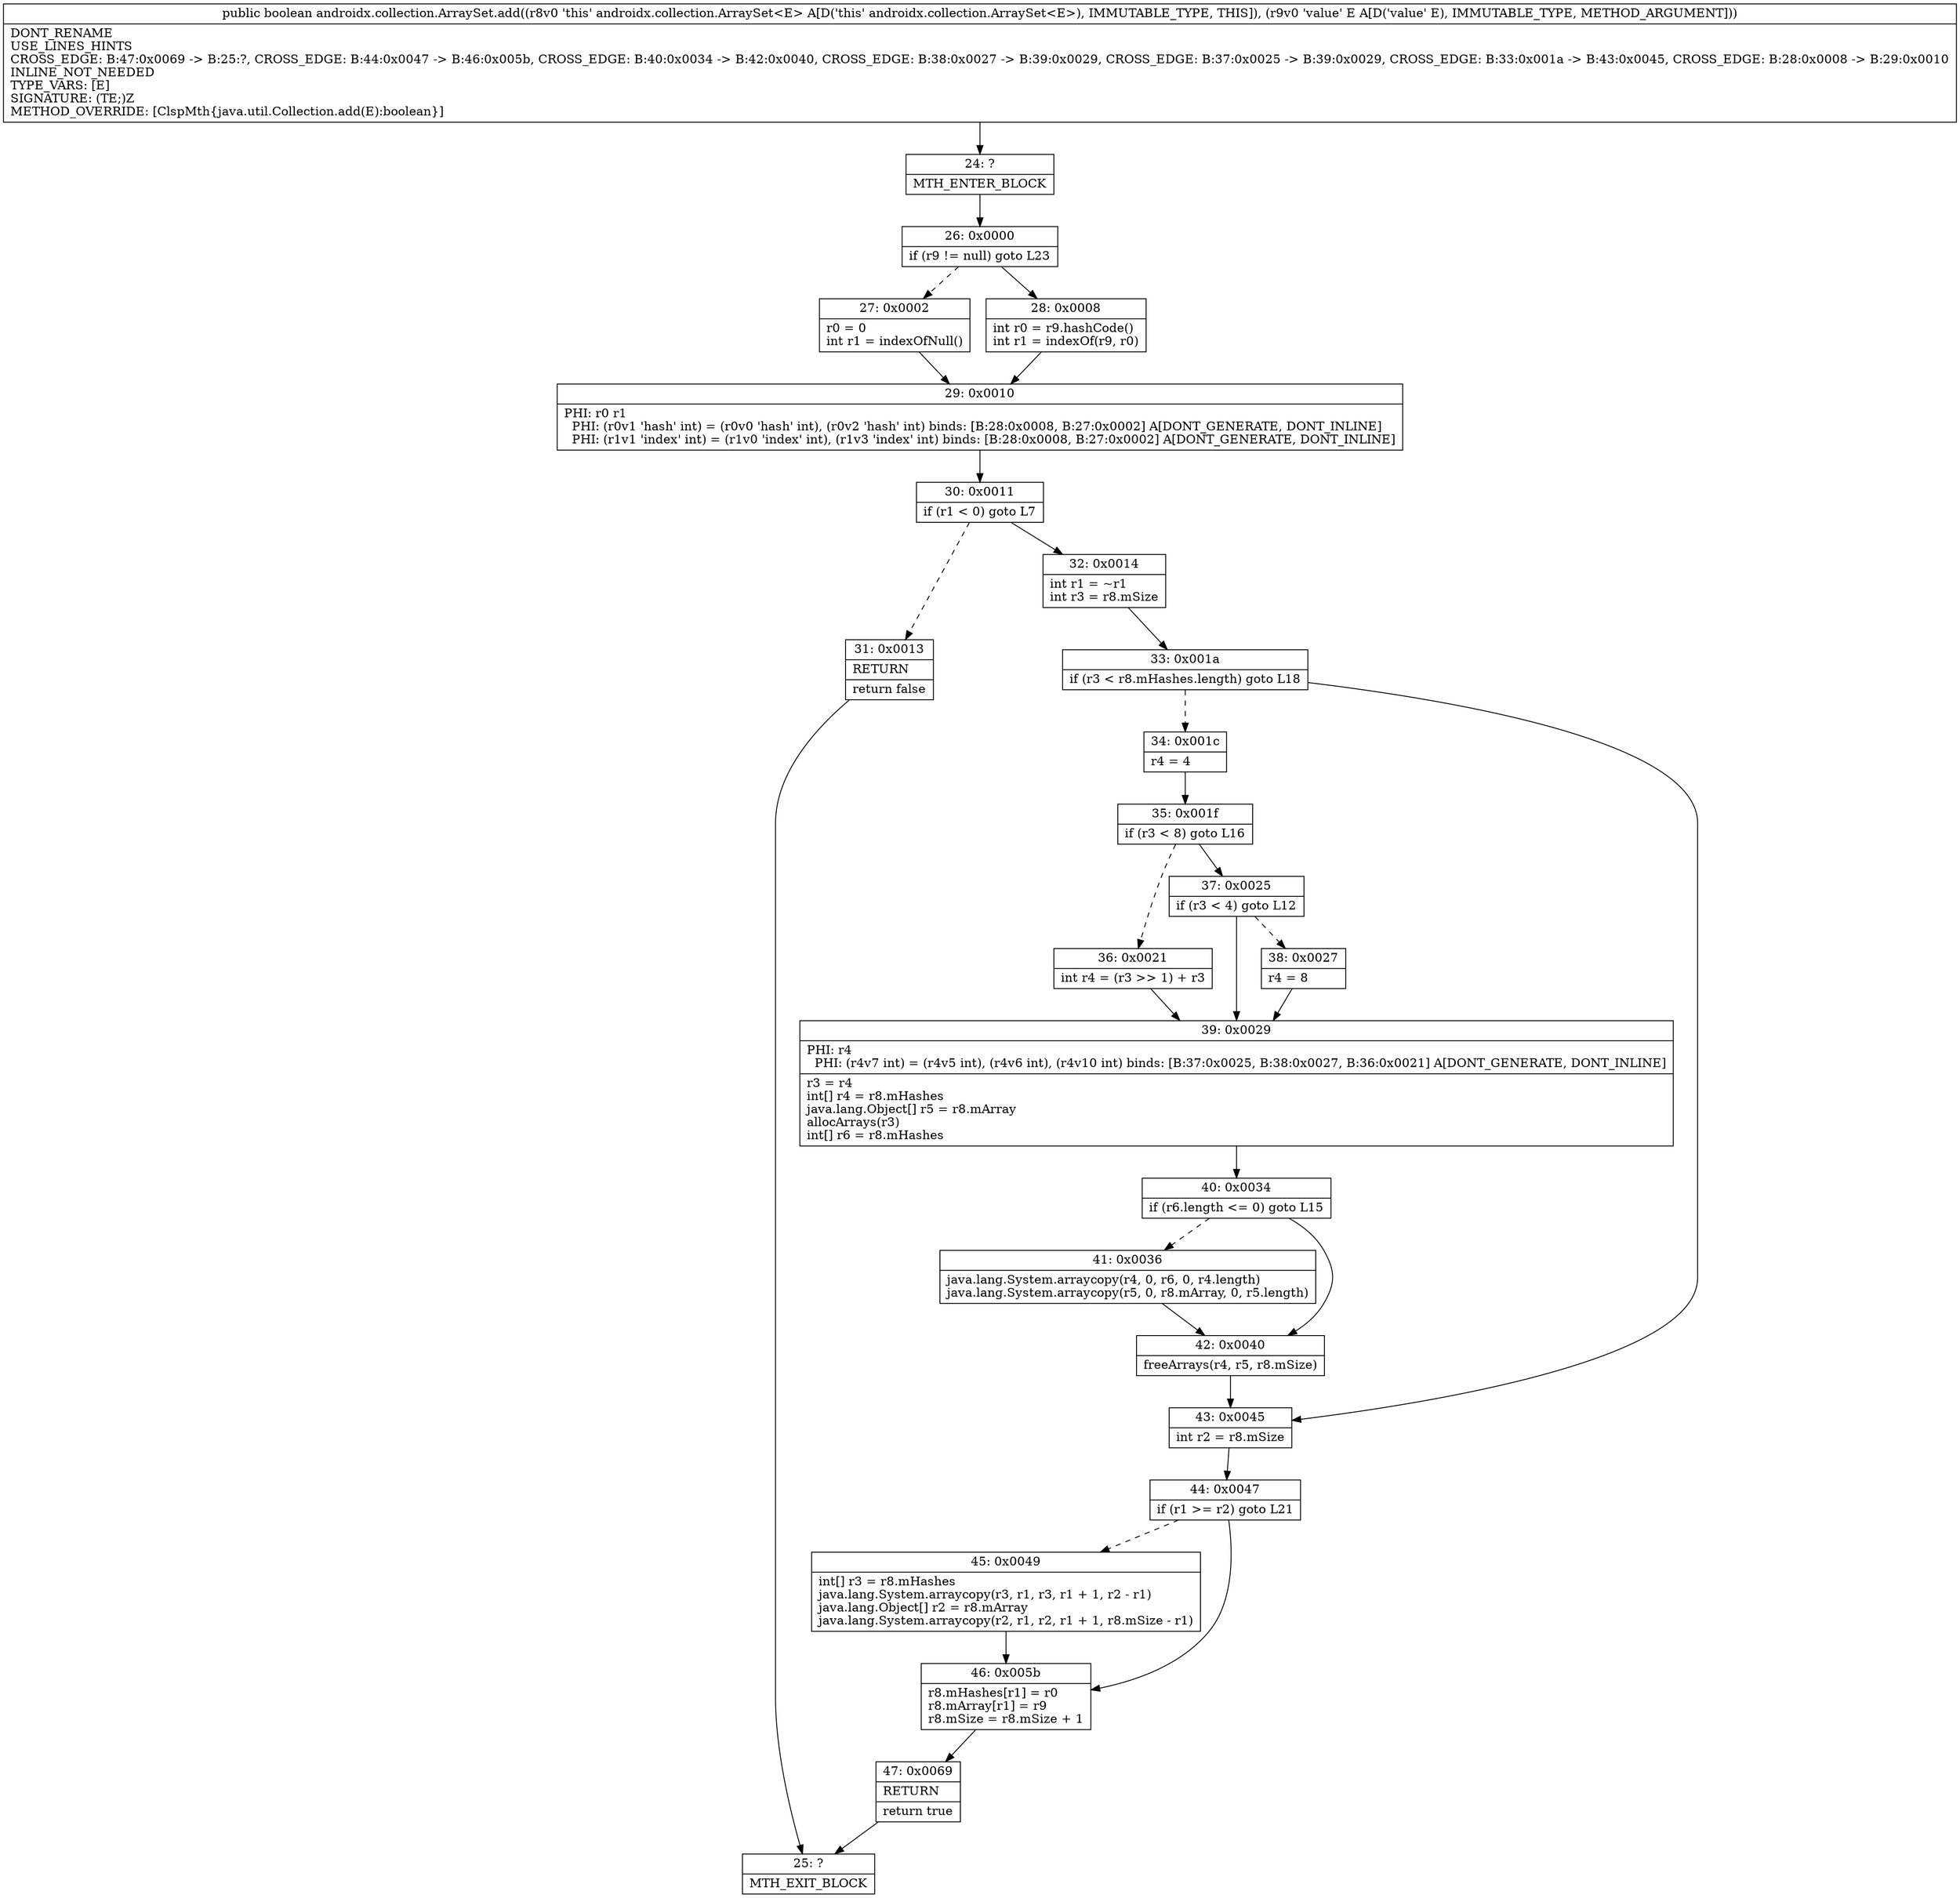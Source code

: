 digraph "CFG forandroidx.collection.ArraySet.add(Ljava\/lang\/Object;)Z" {
Node_24 [shape=record,label="{24\:\ ?|MTH_ENTER_BLOCK\l}"];
Node_26 [shape=record,label="{26\:\ 0x0000|if (r9 != null) goto L23\l}"];
Node_27 [shape=record,label="{27\:\ 0x0002|r0 = 0\lint r1 = indexOfNull()\l}"];
Node_29 [shape=record,label="{29\:\ 0x0010|PHI: r0 r1 \l  PHI: (r0v1 'hash' int) = (r0v0 'hash' int), (r0v2 'hash' int) binds: [B:28:0x0008, B:27:0x0002] A[DONT_GENERATE, DONT_INLINE]\l  PHI: (r1v1 'index' int) = (r1v0 'index' int), (r1v3 'index' int) binds: [B:28:0x0008, B:27:0x0002] A[DONT_GENERATE, DONT_INLINE]\l}"];
Node_30 [shape=record,label="{30\:\ 0x0011|if (r1 \< 0) goto L7\l}"];
Node_31 [shape=record,label="{31\:\ 0x0013|RETURN\l|return false\l}"];
Node_25 [shape=record,label="{25\:\ ?|MTH_EXIT_BLOCK\l}"];
Node_32 [shape=record,label="{32\:\ 0x0014|int r1 = ~r1\lint r3 = r8.mSize\l}"];
Node_33 [shape=record,label="{33\:\ 0x001a|if (r3 \< r8.mHashes.length) goto L18\l}"];
Node_34 [shape=record,label="{34\:\ 0x001c|r4 = 4\l}"];
Node_35 [shape=record,label="{35\:\ 0x001f|if (r3 \< 8) goto L16\l}"];
Node_36 [shape=record,label="{36\:\ 0x0021|int r4 = (r3 \>\> 1) + r3\l}"];
Node_39 [shape=record,label="{39\:\ 0x0029|PHI: r4 \l  PHI: (r4v7 int) = (r4v5 int), (r4v6 int), (r4v10 int) binds: [B:37:0x0025, B:38:0x0027, B:36:0x0021] A[DONT_GENERATE, DONT_INLINE]\l|r3 = r4\lint[] r4 = r8.mHashes\ljava.lang.Object[] r5 = r8.mArray\lallocArrays(r3)\lint[] r6 = r8.mHashes\l}"];
Node_40 [shape=record,label="{40\:\ 0x0034|if (r6.length \<= 0) goto L15\l}"];
Node_41 [shape=record,label="{41\:\ 0x0036|java.lang.System.arraycopy(r4, 0, r6, 0, r4.length)\ljava.lang.System.arraycopy(r5, 0, r8.mArray, 0, r5.length)\l}"];
Node_42 [shape=record,label="{42\:\ 0x0040|freeArrays(r4, r5, r8.mSize)\l}"];
Node_37 [shape=record,label="{37\:\ 0x0025|if (r3 \< 4) goto L12\l}"];
Node_38 [shape=record,label="{38\:\ 0x0027|r4 = 8\l}"];
Node_43 [shape=record,label="{43\:\ 0x0045|int r2 = r8.mSize\l}"];
Node_44 [shape=record,label="{44\:\ 0x0047|if (r1 \>= r2) goto L21\l}"];
Node_45 [shape=record,label="{45\:\ 0x0049|int[] r3 = r8.mHashes\ljava.lang.System.arraycopy(r3, r1, r3, r1 + 1, r2 \- r1)\ljava.lang.Object[] r2 = r8.mArray\ljava.lang.System.arraycopy(r2, r1, r2, r1 + 1, r8.mSize \- r1)\l}"];
Node_46 [shape=record,label="{46\:\ 0x005b|r8.mHashes[r1] = r0\lr8.mArray[r1] = r9\lr8.mSize = r8.mSize + 1\l}"];
Node_47 [shape=record,label="{47\:\ 0x0069|RETURN\l|return true\l}"];
Node_28 [shape=record,label="{28\:\ 0x0008|int r0 = r9.hashCode()\lint r1 = indexOf(r9, r0)\l}"];
MethodNode[shape=record,label="{public boolean androidx.collection.ArraySet.add((r8v0 'this' androidx.collection.ArraySet\<E\> A[D('this' androidx.collection.ArraySet\<E\>), IMMUTABLE_TYPE, THIS]), (r9v0 'value' E A[D('value' E), IMMUTABLE_TYPE, METHOD_ARGUMENT]))  | DONT_RENAME\lUSE_LINES_HINTS\lCROSS_EDGE: B:47:0x0069 \-\> B:25:?, CROSS_EDGE: B:44:0x0047 \-\> B:46:0x005b, CROSS_EDGE: B:40:0x0034 \-\> B:42:0x0040, CROSS_EDGE: B:38:0x0027 \-\> B:39:0x0029, CROSS_EDGE: B:37:0x0025 \-\> B:39:0x0029, CROSS_EDGE: B:33:0x001a \-\> B:43:0x0045, CROSS_EDGE: B:28:0x0008 \-\> B:29:0x0010\lINLINE_NOT_NEEDED\lTYPE_VARS: [E]\lSIGNATURE: (TE;)Z\lMETHOD_OVERRIDE: [ClspMth\{java.util.Collection.add(E):boolean\}]\l}"];
MethodNode -> Node_24;Node_24 -> Node_26;
Node_26 -> Node_27[style=dashed];
Node_26 -> Node_28;
Node_27 -> Node_29;
Node_29 -> Node_30;
Node_30 -> Node_31[style=dashed];
Node_30 -> Node_32;
Node_31 -> Node_25;
Node_32 -> Node_33;
Node_33 -> Node_34[style=dashed];
Node_33 -> Node_43;
Node_34 -> Node_35;
Node_35 -> Node_36[style=dashed];
Node_35 -> Node_37;
Node_36 -> Node_39;
Node_39 -> Node_40;
Node_40 -> Node_41[style=dashed];
Node_40 -> Node_42;
Node_41 -> Node_42;
Node_42 -> Node_43;
Node_37 -> Node_38[style=dashed];
Node_37 -> Node_39;
Node_38 -> Node_39;
Node_43 -> Node_44;
Node_44 -> Node_45[style=dashed];
Node_44 -> Node_46;
Node_45 -> Node_46;
Node_46 -> Node_47;
Node_47 -> Node_25;
Node_28 -> Node_29;
}

